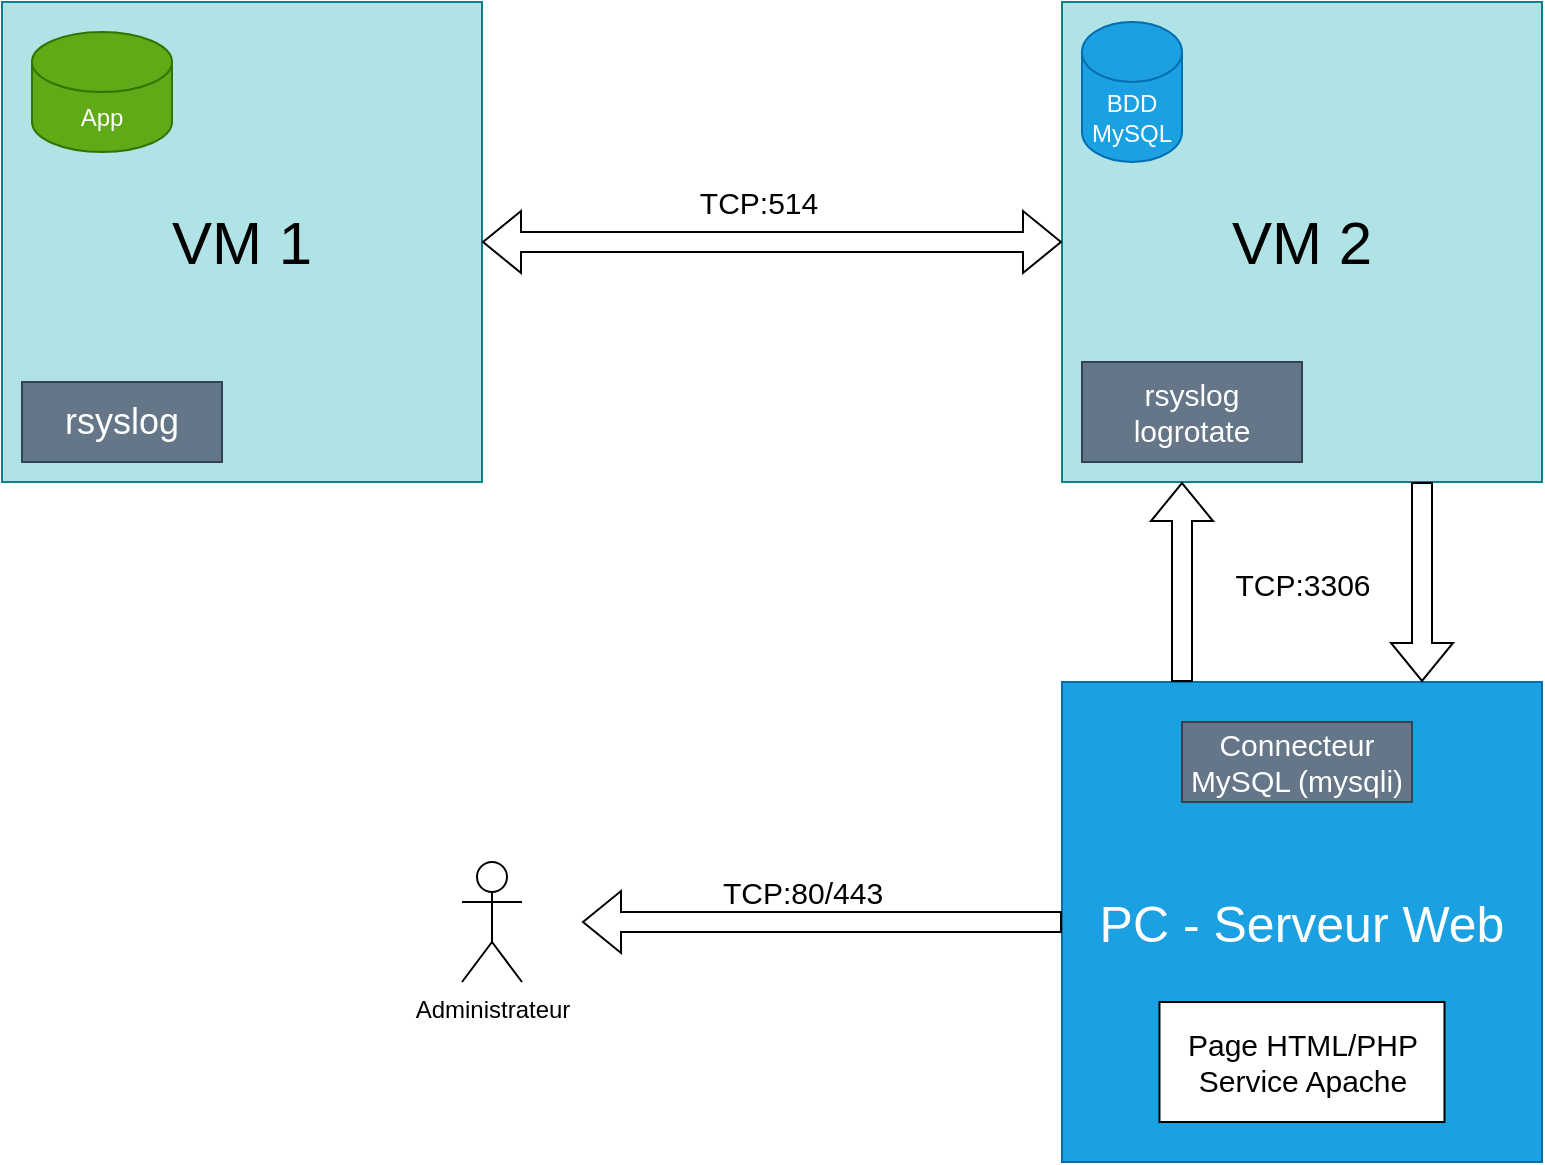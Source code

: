 <mxfile version="28.1.1">
  <diagram name="Page-1" id="KpZsXqArk_7st1ySy0vw">
    <mxGraphModel dx="1457" dy="764" grid="1" gridSize="10" guides="1" tooltips="1" connect="1" arrows="1" fold="1" page="1" pageScale="1" pageWidth="827" pageHeight="1169" math="0" shadow="0">
      <root>
        <mxCell id="0" />
        <mxCell id="1" parent="0" />
        <mxCell id="z7MhCoosBLMzNFp4BRqQ-1" value="&lt;font style=&quot;font-size: 30px;&quot;&gt;VM 1&lt;/font&gt;" style="rounded=1;whiteSpace=wrap;html=1;arcSize=0;fillColor=#b0e3e6;strokeColor=#0e8088;" vertex="1" parent="1">
          <mxGeometry x="30" y="20" width="240" height="240" as="geometry" />
        </mxCell>
        <mxCell id="z7MhCoosBLMzNFp4BRqQ-2" value="&lt;font style=&quot;font-size: 30px;&quot;&gt;VM 2&lt;/font&gt;" style="rounded=1;whiteSpace=wrap;html=1;arcSize=0;fillColor=#b0e3e6;strokeColor=#0e8088;" vertex="1" parent="1">
          <mxGeometry x="560" y="20" width="240" height="240" as="geometry" />
        </mxCell>
        <mxCell id="z7MhCoosBLMzNFp4BRqQ-3" value="Administrateur&lt;div&gt;&lt;br&gt;&lt;/div&gt;" style="shape=umlActor;verticalLabelPosition=bottom;verticalAlign=top;html=1;outlineConnect=0;" vertex="1" parent="1">
          <mxGeometry x="260" y="450" width="30" height="60" as="geometry" />
        </mxCell>
        <mxCell id="z7MhCoosBLMzNFp4BRqQ-5" value="" style="shape=flexArrow;endArrow=classic;startArrow=classic;html=1;rounded=0;exitX=1;exitY=0.5;exitDx=0;exitDy=0;" edge="1" parent="1" source="z7MhCoosBLMzNFp4BRqQ-1" target="z7MhCoosBLMzNFp4BRqQ-2">
          <mxGeometry width="100" height="100" relative="1" as="geometry">
            <mxPoint x="214" y="59.5" as="sourcePoint" />
            <mxPoint x="360" y="59.5" as="targetPoint" />
          </mxGeometry>
        </mxCell>
        <mxCell id="z7MhCoosBLMzNFp4BRqQ-6" value="TCP:514" style="edgeLabel;html=1;align=center;verticalAlign=middle;resizable=0;points=[];fontSize=15;" vertex="1" connectable="0" parent="z7MhCoosBLMzNFp4BRqQ-5">
          <mxGeometry x="0.084" y="-4" relative="1" as="geometry">
            <mxPoint x="-19" y="-24" as="offset" />
          </mxGeometry>
        </mxCell>
        <mxCell id="z7MhCoosBLMzNFp4BRqQ-7" value="&lt;font style=&quot;font-size: 18px;&quot;&gt;rsyslog&lt;/font&gt;" style="rounded=0;whiteSpace=wrap;html=1;fillColor=#647687;fontColor=#ffffff;strokeColor=#314354;" vertex="1" parent="1">
          <mxGeometry x="40" y="210" width="100" height="40" as="geometry" />
        </mxCell>
        <mxCell id="z7MhCoosBLMzNFp4BRqQ-8" value="BDD MySQL" style="shape=cylinder3;whiteSpace=wrap;html=1;boundedLbl=1;backgroundOutline=1;size=15;fillColor=#1ba1e2;strokeColor=#006EAF;fontColor=#ffffff;" vertex="1" parent="1">
          <mxGeometry x="570" y="30" width="50" height="70" as="geometry" />
        </mxCell>
        <mxCell id="z7MhCoosBLMzNFp4BRqQ-10" value="App" style="shape=cylinder3;whiteSpace=wrap;html=1;boundedLbl=1;backgroundOutline=1;size=15;fillColor=#60a917;strokeColor=#2D7600;fontColor=#ffffff;" vertex="1" parent="1">
          <mxGeometry x="45" y="35" width="70" height="60" as="geometry" />
        </mxCell>
        <mxCell id="z7MhCoosBLMzNFp4BRqQ-12" value="&lt;font style=&quot;font-size: 15px;&quot;&gt;rsyslog&lt;/font&gt;&lt;div&gt;&lt;font style=&quot;font-size: 15px;&quot;&gt;logrotate&lt;/font&gt;&lt;/div&gt;" style="rounded=0;whiteSpace=wrap;html=1;fillColor=#647687;fontColor=#ffffff;strokeColor=#314354;" vertex="1" parent="1">
          <mxGeometry x="570" y="200" width="110" height="50" as="geometry" />
        </mxCell>
        <mxCell id="z7MhCoosBLMzNFp4BRqQ-13" value="&lt;font style=&quot;font-size: 25px;&quot;&gt;PC - Serveur Web&lt;/font&gt;" style="whiteSpace=wrap;html=1;aspect=fixed;fillColor=#1ba1e2;fontColor=#ffffff;strokeColor=#006EAF;" vertex="1" parent="1">
          <mxGeometry x="560" y="360" width="240" height="240" as="geometry" />
        </mxCell>
        <mxCell id="z7MhCoosBLMzNFp4BRqQ-14" value="&lt;font style=&quot;font-size: 15px;&quot;&gt;Page HTML/PHP&lt;/font&gt;&lt;div&gt;&lt;font style=&quot;font-size: 15px;&quot;&gt;Service Apache&lt;/font&gt;&lt;/div&gt;" style="rounded=0;whiteSpace=wrap;html=1;" vertex="1" parent="1">
          <mxGeometry x="608.75" y="520" width="142.5" height="60" as="geometry" />
        </mxCell>
        <mxCell id="z7MhCoosBLMzNFp4BRqQ-15" value="" style="shape=flexArrow;endArrow=classic;html=1;rounded=0;entryX=0.75;entryY=0;entryDx=0;entryDy=0;exitX=0.75;exitY=1;exitDx=0;exitDy=0;" edge="1" parent="1" source="z7MhCoosBLMzNFp4BRqQ-2" target="z7MhCoosBLMzNFp4BRqQ-13">
          <mxGeometry width="50" height="50" relative="1" as="geometry">
            <mxPoint x="640" y="310" as="sourcePoint" />
            <mxPoint x="690" y="260" as="targetPoint" />
          </mxGeometry>
        </mxCell>
        <mxCell id="z7MhCoosBLMzNFp4BRqQ-19" value="TCP:3306" style="edgeLabel;html=1;align=center;verticalAlign=middle;resizable=0;points=[];fontSize=15;" vertex="1" connectable="0" parent="z7MhCoosBLMzNFp4BRqQ-15">
          <mxGeometry x="-0.148" y="1" relative="1" as="geometry">
            <mxPoint x="-61" y="8" as="offset" />
          </mxGeometry>
        </mxCell>
        <mxCell id="z7MhCoosBLMzNFp4BRqQ-18" value="&lt;font style=&quot;font-size: 15px;&quot;&gt;Connecteur MySQL (mysqli)&lt;/font&gt;" style="rounded=0;whiteSpace=wrap;html=1;fillColor=#647687;fontColor=#ffffff;strokeColor=#314354;" vertex="1" parent="1">
          <mxGeometry x="620" y="380" width="115" height="40" as="geometry" />
        </mxCell>
        <mxCell id="z7MhCoosBLMzNFp4BRqQ-20" value="" style="shape=flexArrow;endArrow=classic;html=1;rounded=0;exitX=0.25;exitY=0;exitDx=0;exitDy=0;entryX=0.25;entryY=1;entryDx=0;entryDy=0;" edge="1" parent="1" source="z7MhCoosBLMzNFp4BRqQ-13" target="z7MhCoosBLMzNFp4BRqQ-2">
          <mxGeometry width="50" height="50" relative="1" as="geometry">
            <mxPoint x="590" y="320" as="sourcePoint" />
            <mxPoint x="640" y="270" as="targetPoint" />
          </mxGeometry>
        </mxCell>
        <mxCell id="z7MhCoosBLMzNFp4BRqQ-21" value="" style="shape=flexArrow;endArrow=classic;html=1;rounded=0;exitX=0;exitY=0.5;exitDx=0;exitDy=0;" edge="1" parent="1" source="z7MhCoosBLMzNFp4BRqQ-13">
          <mxGeometry width="50" height="50" relative="1" as="geometry">
            <mxPoint x="380" y="480" as="sourcePoint" />
            <mxPoint x="320" y="480" as="targetPoint" />
          </mxGeometry>
        </mxCell>
        <mxCell id="z7MhCoosBLMzNFp4BRqQ-24" value="TCP:80/443" style="text;html=1;align=center;verticalAlign=middle;resizable=0;points=[];autosize=1;strokeColor=none;fillColor=none;fontSize=15;" vertex="1" parent="1">
          <mxGeometry x="380" y="450" width="100" height="30" as="geometry" />
        </mxCell>
      </root>
    </mxGraphModel>
  </diagram>
</mxfile>

